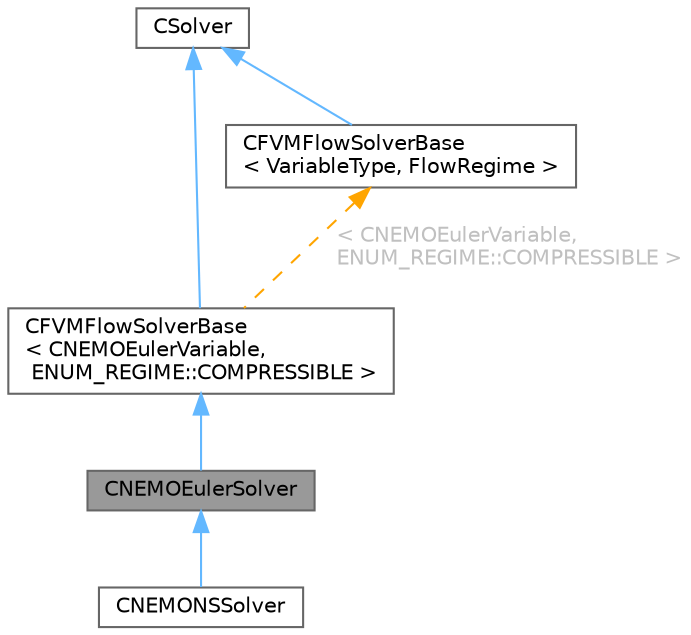 digraph "CNEMOEulerSolver"
{
 // LATEX_PDF_SIZE
  bgcolor="transparent";
  edge [fontname=Helvetica,fontsize=10,labelfontname=Helvetica,labelfontsize=10];
  node [fontname=Helvetica,fontsize=10,shape=box,height=0.2,width=0.4];
  Node1 [id="Node000001",label="CNEMOEulerSolver",height=0.2,width=0.4,color="gray40", fillcolor="grey60", style="filled", fontcolor="black",tooltip="Main class for defining the NEMO Euler's flow solver."];
  Node2 -> Node1 [id="edge1_Node000001_Node000002",dir="back",color="steelblue1",style="solid",tooltip=" "];
  Node2 [id="Node000002",label="CFVMFlowSolverBase\l\< CNEMOEulerVariable,\l ENUM_REGIME::COMPRESSIBLE \>",height=0.2,width=0.4,color="gray40", fillcolor="white", style="filled",URL="$classCFVMFlowSolverBase.html",tooltip=" "];
  Node3 -> Node2 [id="edge2_Node000002_Node000003",dir="back",color="steelblue1",style="solid",tooltip=" "];
  Node3 [id="Node000003",label="CSolver",height=0.2,width=0.4,color="gray40", fillcolor="white", style="filled",URL="$classCSolver.html",tooltip=" "];
  Node4 -> Node2 [id="edge3_Node000002_Node000004",dir="back",color="orange",style="dashed",tooltip=" ",label=" \< CNEMOEulerVariable,\l ENUM_REGIME::COMPRESSIBLE \>",fontcolor="grey" ];
  Node4 [id="Node000004",label="CFVMFlowSolverBase\l\< VariableType, FlowRegime \>",height=0.2,width=0.4,color="gray40", fillcolor="white", style="filled",URL="$classCFVMFlowSolverBase.html",tooltip=" "];
  Node3 -> Node4 [id="edge4_Node000004_Node000003",dir="back",color="steelblue1",style="solid",tooltip=" "];
  Node1 -> Node5 [id="edge5_Node000001_Node000005",dir="back",color="steelblue1",style="solid",tooltip=" "];
  Node5 [id="Node000005",label="CNEMONSSolver",height=0.2,width=0.4,color="gray40", fillcolor="white", style="filled",URL="$classCNEMONSSolver.html",tooltip="Main class for defining the NEMO Navier-Stokes flow solver."];
}
